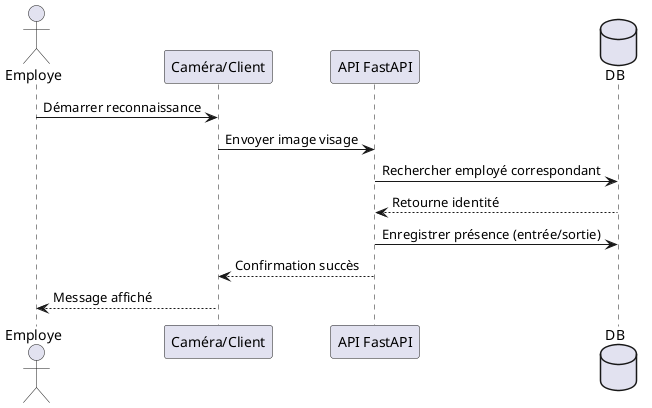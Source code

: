 @startuml
actor Employe
participant "Caméra/Client" as Cam
participant "API FastAPI" as API
database "DB" as DB

Employe -> Cam : Démarrer reconnaissance
Cam -> API : Envoyer image visage
API -> DB : Rechercher employé correspondant
DB --> API : Retourne identité
API -> DB : Enregistrer présence (entrée/sortie)
API --> Cam : Confirmation succès
Cam --> Employe : Message affiché
@enduml
